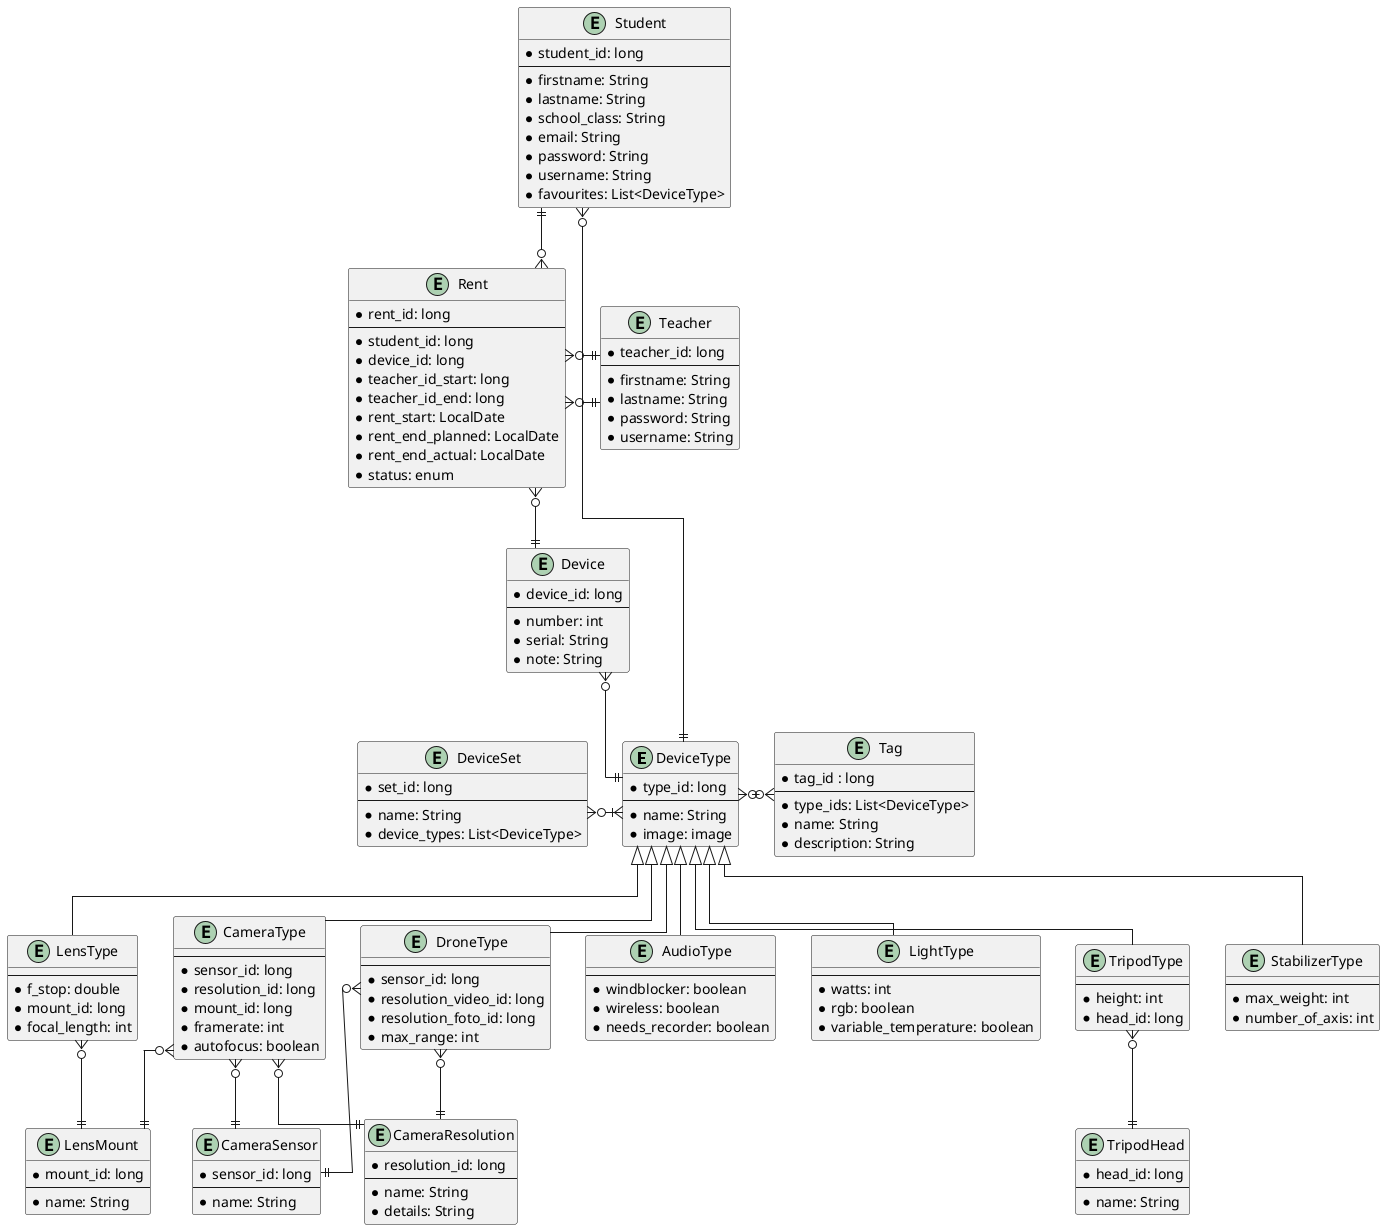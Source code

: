 @startuml
   skinparam linetype ortho

   entity DeviceType {
        * type_id: long
        --
        * name: String
        * image: image
    }

    entity CameraType {
        --
        * sensor_id: long
        * resolution_id: long
        * mount_id: long
        * framerate: int
        * autofocus: boolean
    }

    entity DroneType {
        --
        * sensor_id: long
        * resolution_video_id: long
        * resolution_foto_id: long
        * max_range: int
    }

    entity LensType {
        --
        * f_stop: double
        * mount_id: long
        * focal_length: int
    }

    entity AudioType {
        --
        * windblocker: boolean
        * wireless: boolean
        * needs_recorder: boolean
    }

    entity LightType {
        --
        * watts: int
        * rgb: boolean
        * variable_temperature: boolean
    }

    entity TripodType {
        --
        * height: int
        * head_id: long
    }

    entity StabilizerType {
        --
        * max_weight: int
        * number_of_axis: int
    }

    DeviceType <|-down- CameraType
    DeviceType <|-down- AudioType
    DeviceType <|-down- LightType
    DeviceType <|-down- TripodType
    DeviceType <|-down- StabilizerType
    DeviceType <|-down- DroneType
    DeviceType <|-down- LensType

    entity TripodHead {
        * head_id: long
        --
        * name: String
    }

    entity LensMount {
        * mount_id: long
        --
        * name: String
    }

    entity CameraSensor {
        * sensor_id: long
        --
        * name: String
    }

    entity CameraResolution {
        * resolution_id: long
        --
        * name: String
        * details: String
    }

    TripodType }o--|| TripodHead
    LensType }o--|| LensMount
    CameraType }o--|| LensMount
    CameraType }o--|| CameraSensor
    DroneType }o--|| CameraSensor
    DroneType }o--|| CameraResolution
    CameraType }o--|| CameraResolution

    entity Device {
        * device_id: long
        --
        * number: int
        * serial: String
        * note: String
    }

    entity Rent{
        * rent_id: long
        --
        * student_id: long
        * device_id: long
        * teacher_id_start: long
        * teacher_id_end: long
        * rent_start: LocalDate
        * rent_end_planned: LocalDate
        * rent_end_actual: LocalDate
        ' status is waiting for confirmation, confirmed, declined
        * status: enum
    }

    entity Tag {
        * tag_id : long
        --
        * type_ids: List<DeviceType>
        * name: String
        * description: String
    }

    entity Student {
        * student_id: long
        --
        * firstname: String
        * lastname: String
        * school_class: String
        * email: String
        * password: String
        * username: String
        * favourites: List<DeviceType>
    }

    entity Teacher {
        * teacher_id: long
        --
        * firstname: String
        * lastname: String
        * password: String
        * username: String
    }

     entity DeviceSet {
        * set_id: long
        --
        * name: String
        * device_types: List<DeviceType>
    }

    Device }o-down-|| DeviceType
    DeviceType }|-left-o{ DeviceSet
    DeviceType }o-right-o{ Tag

    Rent }o--|| Device
    Rent }o-up-|| Student
    Rent }o-right-|| Teacher
    Rent }o-right-|| Teacher

    Student }o--|| DeviceType
@enduml